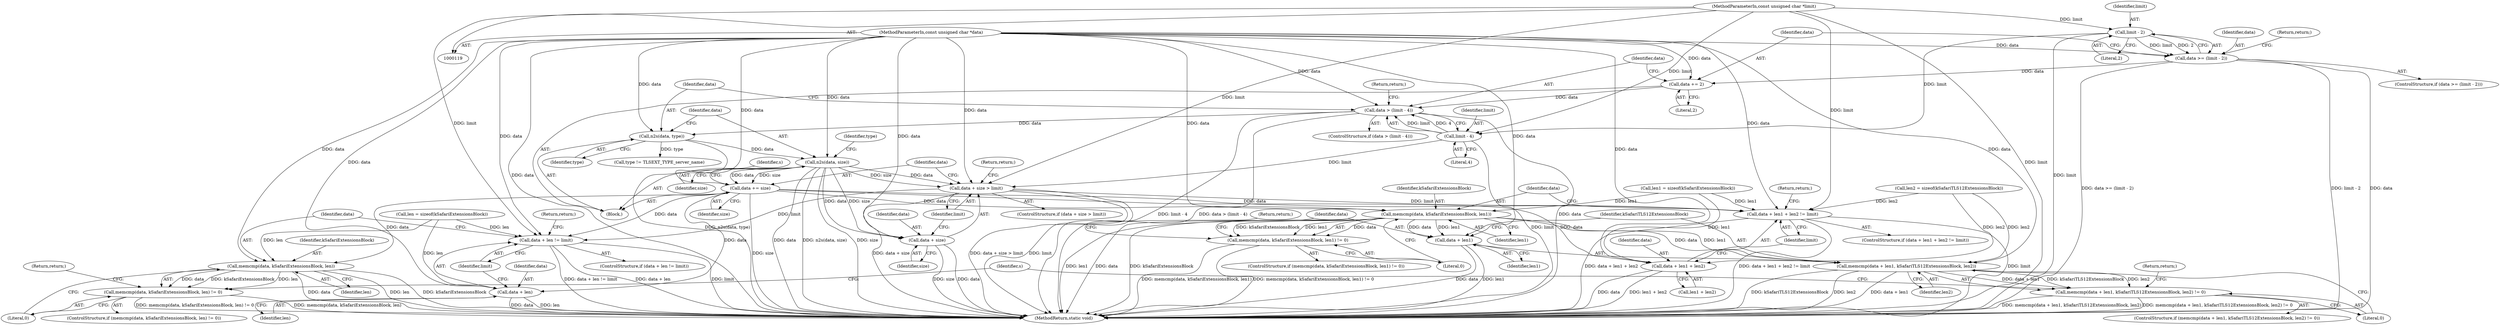 digraph "1_openssl_a004e72b95835136d3f1ea90517f706c24c03da7_1@pointer" {
"1000148" [label="(Call,n2s(data, size))"];
"1000145" [label="(Call,n2s(data, type))"];
"1000139" [label="(Call,data > (limit - 4))"];
"1000135" [label="(Call,data += 2)"];
"1000129" [label="(Call,data >= (limit - 2))"];
"1000121" [label="(MethodParameterIn,const unsigned char *data)"];
"1000131" [label="(Call,limit - 2)"];
"1000122" [label="(MethodParameterIn,const unsigned char *limit)"];
"1000141" [label="(Call,limit - 4)"];
"1000157" [label="(Call,data + size > limit)"];
"1000183" [label="(Call,data + len1 + len2 != limit)"];
"1000217" [label="(Call,data + len != limit)"];
"1000158" [label="(Call,data + size)"];
"1000163" [label="(Call,data += size)"];
"1000184" [label="(Call,data + len1 + len2)"];
"1000193" [label="(Call,memcmp(data, kSafariExtensionsBlock, len1))"];
"1000192" [label="(Call,memcmp(data, kSafariExtensionsBlock, len1) != 0)"];
"1000201" [label="(Call,memcmp(data + len1, kSafariTLS12ExtensionsBlock, len2))"];
"1000200" [label="(Call,memcmp(data + len1, kSafariTLS12ExtensionsBlock, len2) != 0)"];
"1000202" [label="(Call,data + len1)"];
"1000218" [label="(Call,data + len)"];
"1000225" [label="(Call,memcmp(data, kSafariExtensionsBlock, len))"];
"1000224" [label="(Call,memcmp(data, kSafariExtensionsBlock, len) != 0)"];
"1000195" [label="(Identifier,kSafariExtensionsBlock)"];
"1000228" [label="(Identifier,len)"];
"1000142" [label="(Identifier,limit)"];
"1000140" [label="(Identifier,data)"];
"1000153" [label="(Identifier,type)"];
"1000123" [label="(Block,)"];
"1000150" [label="(Identifier,size)"];
"1000216" [label="(ControlStructure,if (data + len != limit))"];
"1000192" [label="(Call,memcmp(data, kSafariExtensionsBlock, len1) != 0)"];
"1000169" [label="(Identifier,s)"];
"1000198" [label="(Return,return;)"];
"1000145" [label="(Call,n2s(data, type))"];
"1000193" [label="(Call,memcmp(data, kSafariExtensionsBlock, len1))"];
"1000189" [label="(Identifier,limit)"];
"1000212" [label="(Call,len = sizeof(kSafariExtensionsBlock))"];
"1000217" [label="(Call,data + len != limit)"];
"1000121" [label="(MethodParameterIn,const unsigned char *data)"];
"1000182" [label="(ControlStructure,if (data + len1 + len2 != limit))"];
"1000194" [label="(Identifier,data)"];
"1000226" [label="(Identifier,data)"];
"1000141" [label="(Call,limit - 4)"];
"1000162" [label="(Return,return;)"];
"1000183" [label="(Call,data + len1 + len2 != limit)"];
"1000156" [label="(ControlStructure,if (data + size > limit))"];
"1000163" [label="(Call,data += size)"];
"1000203" [label="(Identifier,data)"];
"1000135" [label="(Call,data += 2)"];
"1000129" [label="(Call,data >= (limit - 2))"];
"1000219" [label="(Identifier,data)"];
"1000147" [label="(Identifier,type)"];
"1000185" [label="(Identifier,data)"];
"1000222" [label="(Return,return;)"];
"1000229" [label="(Literal,0)"];
"1000134" [label="(Return,return;)"];
"1000220" [label="(Identifier,len)"];
"1000128" [label="(ControlStructure,if (data >= (limit - 2)))"];
"1000152" [label="(Call,type != TLSEXT_TYPE_server_name)"];
"1000207" [label="(Literal,0)"];
"1000238" [label="(MethodReturn,static void)"];
"1000199" [label="(ControlStructure,if (memcmp(data + len1, kSafariTLS12ExtensionsBlock, len2) != 0))"];
"1000132" [label="(Identifier,limit)"];
"1000158" [label="(Call,data + size)"];
"1000137" [label="(Literal,2)"];
"1000204" [label="(Identifier,len1)"];
"1000234" [label="(Identifier,s)"];
"1000191" [label="(ControlStructure,if (memcmp(data, kSafariExtensionsBlock, len1) != 0))"];
"1000143" [label="(Literal,4)"];
"1000138" [label="(ControlStructure,if (data > (limit - 4)))"];
"1000173" [label="(Call,len1 = sizeof(kSafariExtensionsBlock))"];
"1000223" [label="(ControlStructure,if (memcmp(data, kSafariExtensionsBlock, len) != 0))"];
"1000206" [label="(Identifier,len2)"];
"1000164" [label="(Identifier,data)"];
"1000165" [label="(Identifier,size)"];
"1000202" [label="(Call,data + len1)"];
"1000197" [label="(Literal,0)"];
"1000149" [label="(Identifier,data)"];
"1000122" [label="(MethodParameterIn,const unsigned char *limit)"];
"1000196" [label="(Identifier,len1)"];
"1000225" [label="(Call,memcmp(data, kSafariExtensionsBlock, len))"];
"1000148" [label="(Call,n2s(data, size))"];
"1000146" [label="(Identifier,data)"];
"1000190" [label="(Return,return;)"];
"1000144" [label="(Return,return;)"];
"1000157" [label="(Call,data + size > limit)"];
"1000200" [label="(Call,memcmp(data + len1, kSafariTLS12ExtensionsBlock, len2) != 0)"];
"1000227" [label="(Identifier,kSafariExtensionsBlock)"];
"1000186" [label="(Call,len1 + len2)"];
"1000136" [label="(Identifier,data)"];
"1000161" [label="(Identifier,limit)"];
"1000160" [label="(Identifier,size)"];
"1000131" [label="(Call,limit - 2)"];
"1000133" [label="(Literal,2)"];
"1000221" [label="(Identifier,limit)"];
"1000230" [label="(Return,return;)"];
"1000184" [label="(Call,data + len1 + len2)"];
"1000201" [label="(Call,memcmp(data + len1, kSafariTLS12ExtensionsBlock, len2))"];
"1000178" [label="(Call,len2 = sizeof(kSafariTLS12ExtensionsBlock))"];
"1000139" [label="(Call,data > (limit - 4))"];
"1000224" [label="(Call,memcmp(data, kSafariExtensionsBlock, len) != 0)"];
"1000130" [label="(Identifier,data)"];
"1000159" [label="(Identifier,data)"];
"1000208" [label="(Return,return;)"];
"1000218" [label="(Call,data + len)"];
"1000205" [label="(Identifier,kSafariTLS12ExtensionsBlock)"];
"1000148" -> "1000123"  [label="AST: "];
"1000148" -> "1000150"  [label="CFG: "];
"1000149" -> "1000148"  [label="AST: "];
"1000150" -> "1000148"  [label="AST: "];
"1000153" -> "1000148"  [label="CFG: "];
"1000148" -> "1000238"  [label="DDG: data"];
"1000148" -> "1000238"  [label="DDG: n2s(data, size)"];
"1000148" -> "1000238"  [label="DDG: size"];
"1000145" -> "1000148"  [label="DDG: data"];
"1000121" -> "1000148"  [label="DDG: data"];
"1000148" -> "1000157"  [label="DDG: data"];
"1000148" -> "1000157"  [label="DDG: size"];
"1000148" -> "1000158"  [label="DDG: data"];
"1000148" -> "1000158"  [label="DDG: size"];
"1000148" -> "1000163"  [label="DDG: size"];
"1000148" -> "1000163"  [label="DDG: data"];
"1000145" -> "1000123"  [label="AST: "];
"1000145" -> "1000147"  [label="CFG: "];
"1000146" -> "1000145"  [label="AST: "];
"1000147" -> "1000145"  [label="AST: "];
"1000149" -> "1000145"  [label="CFG: "];
"1000145" -> "1000238"  [label="DDG: n2s(data, type)"];
"1000139" -> "1000145"  [label="DDG: data"];
"1000121" -> "1000145"  [label="DDG: data"];
"1000145" -> "1000152"  [label="DDG: type"];
"1000139" -> "1000138"  [label="AST: "];
"1000139" -> "1000141"  [label="CFG: "];
"1000140" -> "1000139"  [label="AST: "];
"1000141" -> "1000139"  [label="AST: "];
"1000144" -> "1000139"  [label="CFG: "];
"1000146" -> "1000139"  [label="CFG: "];
"1000139" -> "1000238"  [label="DDG: limit - 4"];
"1000139" -> "1000238"  [label="DDG: data > (limit - 4)"];
"1000139" -> "1000238"  [label="DDG: data"];
"1000135" -> "1000139"  [label="DDG: data"];
"1000121" -> "1000139"  [label="DDG: data"];
"1000141" -> "1000139"  [label="DDG: limit"];
"1000141" -> "1000139"  [label="DDG: 4"];
"1000135" -> "1000123"  [label="AST: "];
"1000135" -> "1000137"  [label="CFG: "];
"1000136" -> "1000135"  [label="AST: "];
"1000137" -> "1000135"  [label="AST: "];
"1000140" -> "1000135"  [label="CFG: "];
"1000129" -> "1000135"  [label="DDG: data"];
"1000121" -> "1000135"  [label="DDG: data"];
"1000129" -> "1000128"  [label="AST: "];
"1000129" -> "1000131"  [label="CFG: "];
"1000130" -> "1000129"  [label="AST: "];
"1000131" -> "1000129"  [label="AST: "];
"1000134" -> "1000129"  [label="CFG: "];
"1000136" -> "1000129"  [label="CFG: "];
"1000129" -> "1000238"  [label="DDG: data"];
"1000129" -> "1000238"  [label="DDG: data >= (limit - 2)"];
"1000129" -> "1000238"  [label="DDG: limit - 2"];
"1000121" -> "1000129"  [label="DDG: data"];
"1000131" -> "1000129"  [label="DDG: limit"];
"1000131" -> "1000129"  [label="DDG: 2"];
"1000121" -> "1000119"  [label="AST: "];
"1000121" -> "1000238"  [label="DDG: data"];
"1000121" -> "1000157"  [label="DDG: data"];
"1000121" -> "1000158"  [label="DDG: data"];
"1000121" -> "1000163"  [label="DDG: data"];
"1000121" -> "1000183"  [label="DDG: data"];
"1000121" -> "1000184"  [label="DDG: data"];
"1000121" -> "1000193"  [label="DDG: data"];
"1000121" -> "1000201"  [label="DDG: data"];
"1000121" -> "1000202"  [label="DDG: data"];
"1000121" -> "1000217"  [label="DDG: data"];
"1000121" -> "1000218"  [label="DDG: data"];
"1000121" -> "1000225"  [label="DDG: data"];
"1000131" -> "1000133"  [label="CFG: "];
"1000132" -> "1000131"  [label="AST: "];
"1000133" -> "1000131"  [label="AST: "];
"1000131" -> "1000238"  [label="DDG: limit"];
"1000122" -> "1000131"  [label="DDG: limit"];
"1000131" -> "1000141"  [label="DDG: limit"];
"1000122" -> "1000119"  [label="AST: "];
"1000122" -> "1000238"  [label="DDG: limit"];
"1000122" -> "1000141"  [label="DDG: limit"];
"1000122" -> "1000157"  [label="DDG: limit"];
"1000122" -> "1000183"  [label="DDG: limit"];
"1000122" -> "1000217"  [label="DDG: limit"];
"1000141" -> "1000143"  [label="CFG: "];
"1000142" -> "1000141"  [label="AST: "];
"1000143" -> "1000141"  [label="AST: "];
"1000141" -> "1000238"  [label="DDG: limit"];
"1000141" -> "1000157"  [label="DDG: limit"];
"1000157" -> "1000156"  [label="AST: "];
"1000157" -> "1000161"  [label="CFG: "];
"1000158" -> "1000157"  [label="AST: "];
"1000161" -> "1000157"  [label="AST: "];
"1000162" -> "1000157"  [label="CFG: "];
"1000164" -> "1000157"  [label="CFG: "];
"1000157" -> "1000238"  [label="DDG: data + size > limit"];
"1000157" -> "1000238"  [label="DDG: data + size"];
"1000157" -> "1000238"  [label="DDG: limit"];
"1000157" -> "1000183"  [label="DDG: limit"];
"1000157" -> "1000217"  [label="DDG: limit"];
"1000183" -> "1000182"  [label="AST: "];
"1000183" -> "1000189"  [label="CFG: "];
"1000184" -> "1000183"  [label="AST: "];
"1000189" -> "1000183"  [label="AST: "];
"1000190" -> "1000183"  [label="CFG: "];
"1000194" -> "1000183"  [label="CFG: "];
"1000183" -> "1000238"  [label="DDG: limit"];
"1000183" -> "1000238"  [label="DDG: data + len1 + len2"];
"1000183" -> "1000238"  [label="DDG: data + len1 + len2 != limit"];
"1000163" -> "1000183"  [label="DDG: data"];
"1000173" -> "1000183"  [label="DDG: len1"];
"1000178" -> "1000183"  [label="DDG: len2"];
"1000217" -> "1000216"  [label="AST: "];
"1000217" -> "1000221"  [label="CFG: "];
"1000218" -> "1000217"  [label="AST: "];
"1000221" -> "1000217"  [label="AST: "];
"1000222" -> "1000217"  [label="CFG: "];
"1000226" -> "1000217"  [label="CFG: "];
"1000217" -> "1000238"  [label="DDG: limit"];
"1000217" -> "1000238"  [label="DDG: data + len != limit"];
"1000217" -> "1000238"  [label="DDG: data + len"];
"1000163" -> "1000217"  [label="DDG: data"];
"1000212" -> "1000217"  [label="DDG: len"];
"1000158" -> "1000160"  [label="CFG: "];
"1000159" -> "1000158"  [label="AST: "];
"1000160" -> "1000158"  [label="AST: "];
"1000161" -> "1000158"  [label="CFG: "];
"1000158" -> "1000238"  [label="DDG: data"];
"1000158" -> "1000238"  [label="DDG: size"];
"1000163" -> "1000123"  [label="AST: "];
"1000163" -> "1000165"  [label="CFG: "];
"1000164" -> "1000163"  [label="AST: "];
"1000165" -> "1000163"  [label="AST: "];
"1000169" -> "1000163"  [label="CFG: "];
"1000163" -> "1000238"  [label="DDG: size"];
"1000163" -> "1000184"  [label="DDG: data"];
"1000163" -> "1000193"  [label="DDG: data"];
"1000163" -> "1000218"  [label="DDG: data"];
"1000163" -> "1000225"  [label="DDG: data"];
"1000184" -> "1000186"  [label="CFG: "];
"1000185" -> "1000184"  [label="AST: "];
"1000186" -> "1000184"  [label="AST: "];
"1000189" -> "1000184"  [label="CFG: "];
"1000184" -> "1000238"  [label="DDG: data"];
"1000184" -> "1000238"  [label="DDG: len1 + len2"];
"1000173" -> "1000184"  [label="DDG: len1"];
"1000178" -> "1000184"  [label="DDG: len2"];
"1000193" -> "1000192"  [label="AST: "];
"1000193" -> "1000196"  [label="CFG: "];
"1000194" -> "1000193"  [label="AST: "];
"1000195" -> "1000193"  [label="AST: "];
"1000196" -> "1000193"  [label="AST: "];
"1000197" -> "1000193"  [label="CFG: "];
"1000193" -> "1000238"  [label="DDG: data"];
"1000193" -> "1000238"  [label="DDG: kSafariExtensionsBlock"];
"1000193" -> "1000238"  [label="DDG: len1"];
"1000193" -> "1000192"  [label="DDG: data"];
"1000193" -> "1000192"  [label="DDG: kSafariExtensionsBlock"];
"1000193" -> "1000192"  [label="DDG: len1"];
"1000173" -> "1000193"  [label="DDG: len1"];
"1000193" -> "1000201"  [label="DDG: data"];
"1000193" -> "1000201"  [label="DDG: len1"];
"1000193" -> "1000202"  [label="DDG: data"];
"1000193" -> "1000202"  [label="DDG: len1"];
"1000192" -> "1000191"  [label="AST: "];
"1000192" -> "1000197"  [label="CFG: "];
"1000197" -> "1000192"  [label="AST: "];
"1000198" -> "1000192"  [label="CFG: "];
"1000203" -> "1000192"  [label="CFG: "];
"1000192" -> "1000238"  [label="DDG: memcmp(data, kSafariExtensionsBlock, len1)"];
"1000192" -> "1000238"  [label="DDG: memcmp(data, kSafariExtensionsBlock, len1) != 0"];
"1000201" -> "1000200"  [label="AST: "];
"1000201" -> "1000206"  [label="CFG: "];
"1000202" -> "1000201"  [label="AST: "];
"1000205" -> "1000201"  [label="AST: "];
"1000206" -> "1000201"  [label="AST: "];
"1000207" -> "1000201"  [label="CFG: "];
"1000201" -> "1000238"  [label="DDG: kSafariTLS12ExtensionsBlock"];
"1000201" -> "1000238"  [label="DDG: len2"];
"1000201" -> "1000238"  [label="DDG: data + len1"];
"1000201" -> "1000200"  [label="DDG: data + len1"];
"1000201" -> "1000200"  [label="DDG: kSafariTLS12ExtensionsBlock"];
"1000201" -> "1000200"  [label="DDG: len2"];
"1000178" -> "1000201"  [label="DDG: len2"];
"1000200" -> "1000199"  [label="AST: "];
"1000200" -> "1000207"  [label="CFG: "];
"1000207" -> "1000200"  [label="AST: "];
"1000208" -> "1000200"  [label="CFG: "];
"1000234" -> "1000200"  [label="CFG: "];
"1000200" -> "1000238"  [label="DDG: memcmp(data + len1, kSafariTLS12ExtensionsBlock, len2)"];
"1000200" -> "1000238"  [label="DDG: memcmp(data + len1, kSafariTLS12ExtensionsBlock, len2) != 0"];
"1000202" -> "1000204"  [label="CFG: "];
"1000203" -> "1000202"  [label="AST: "];
"1000204" -> "1000202"  [label="AST: "];
"1000205" -> "1000202"  [label="CFG: "];
"1000202" -> "1000238"  [label="DDG: data"];
"1000202" -> "1000238"  [label="DDG: len1"];
"1000218" -> "1000220"  [label="CFG: "];
"1000219" -> "1000218"  [label="AST: "];
"1000220" -> "1000218"  [label="AST: "];
"1000221" -> "1000218"  [label="CFG: "];
"1000218" -> "1000238"  [label="DDG: data"];
"1000218" -> "1000238"  [label="DDG: len"];
"1000212" -> "1000218"  [label="DDG: len"];
"1000225" -> "1000224"  [label="AST: "];
"1000225" -> "1000228"  [label="CFG: "];
"1000226" -> "1000225"  [label="AST: "];
"1000227" -> "1000225"  [label="AST: "];
"1000228" -> "1000225"  [label="AST: "];
"1000229" -> "1000225"  [label="CFG: "];
"1000225" -> "1000238"  [label="DDG: kSafariExtensionsBlock"];
"1000225" -> "1000238"  [label="DDG: data"];
"1000225" -> "1000238"  [label="DDG: len"];
"1000225" -> "1000224"  [label="DDG: data"];
"1000225" -> "1000224"  [label="DDG: kSafariExtensionsBlock"];
"1000225" -> "1000224"  [label="DDG: len"];
"1000212" -> "1000225"  [label="DDG: len"];
"1000224" -> "1000223"  [label="AST: "];
"1000224" -> "1000229"  [label="CFG: "];
"1000229" -> "1000224"  [label="AST: "];
"1000230" -> "1000224"  [label="CFG: "];
"1000234" -> "1000224"  [label="CFG: "];
"1000224" -> "1000238"  [label="DDG: memcmp(data, kSafariExtensionsBlock, len)"];
"1000224" -> "1000238"  [label="DDG: memcmp(data, kSafariExtensionsBlock, len) != 0"];
}
